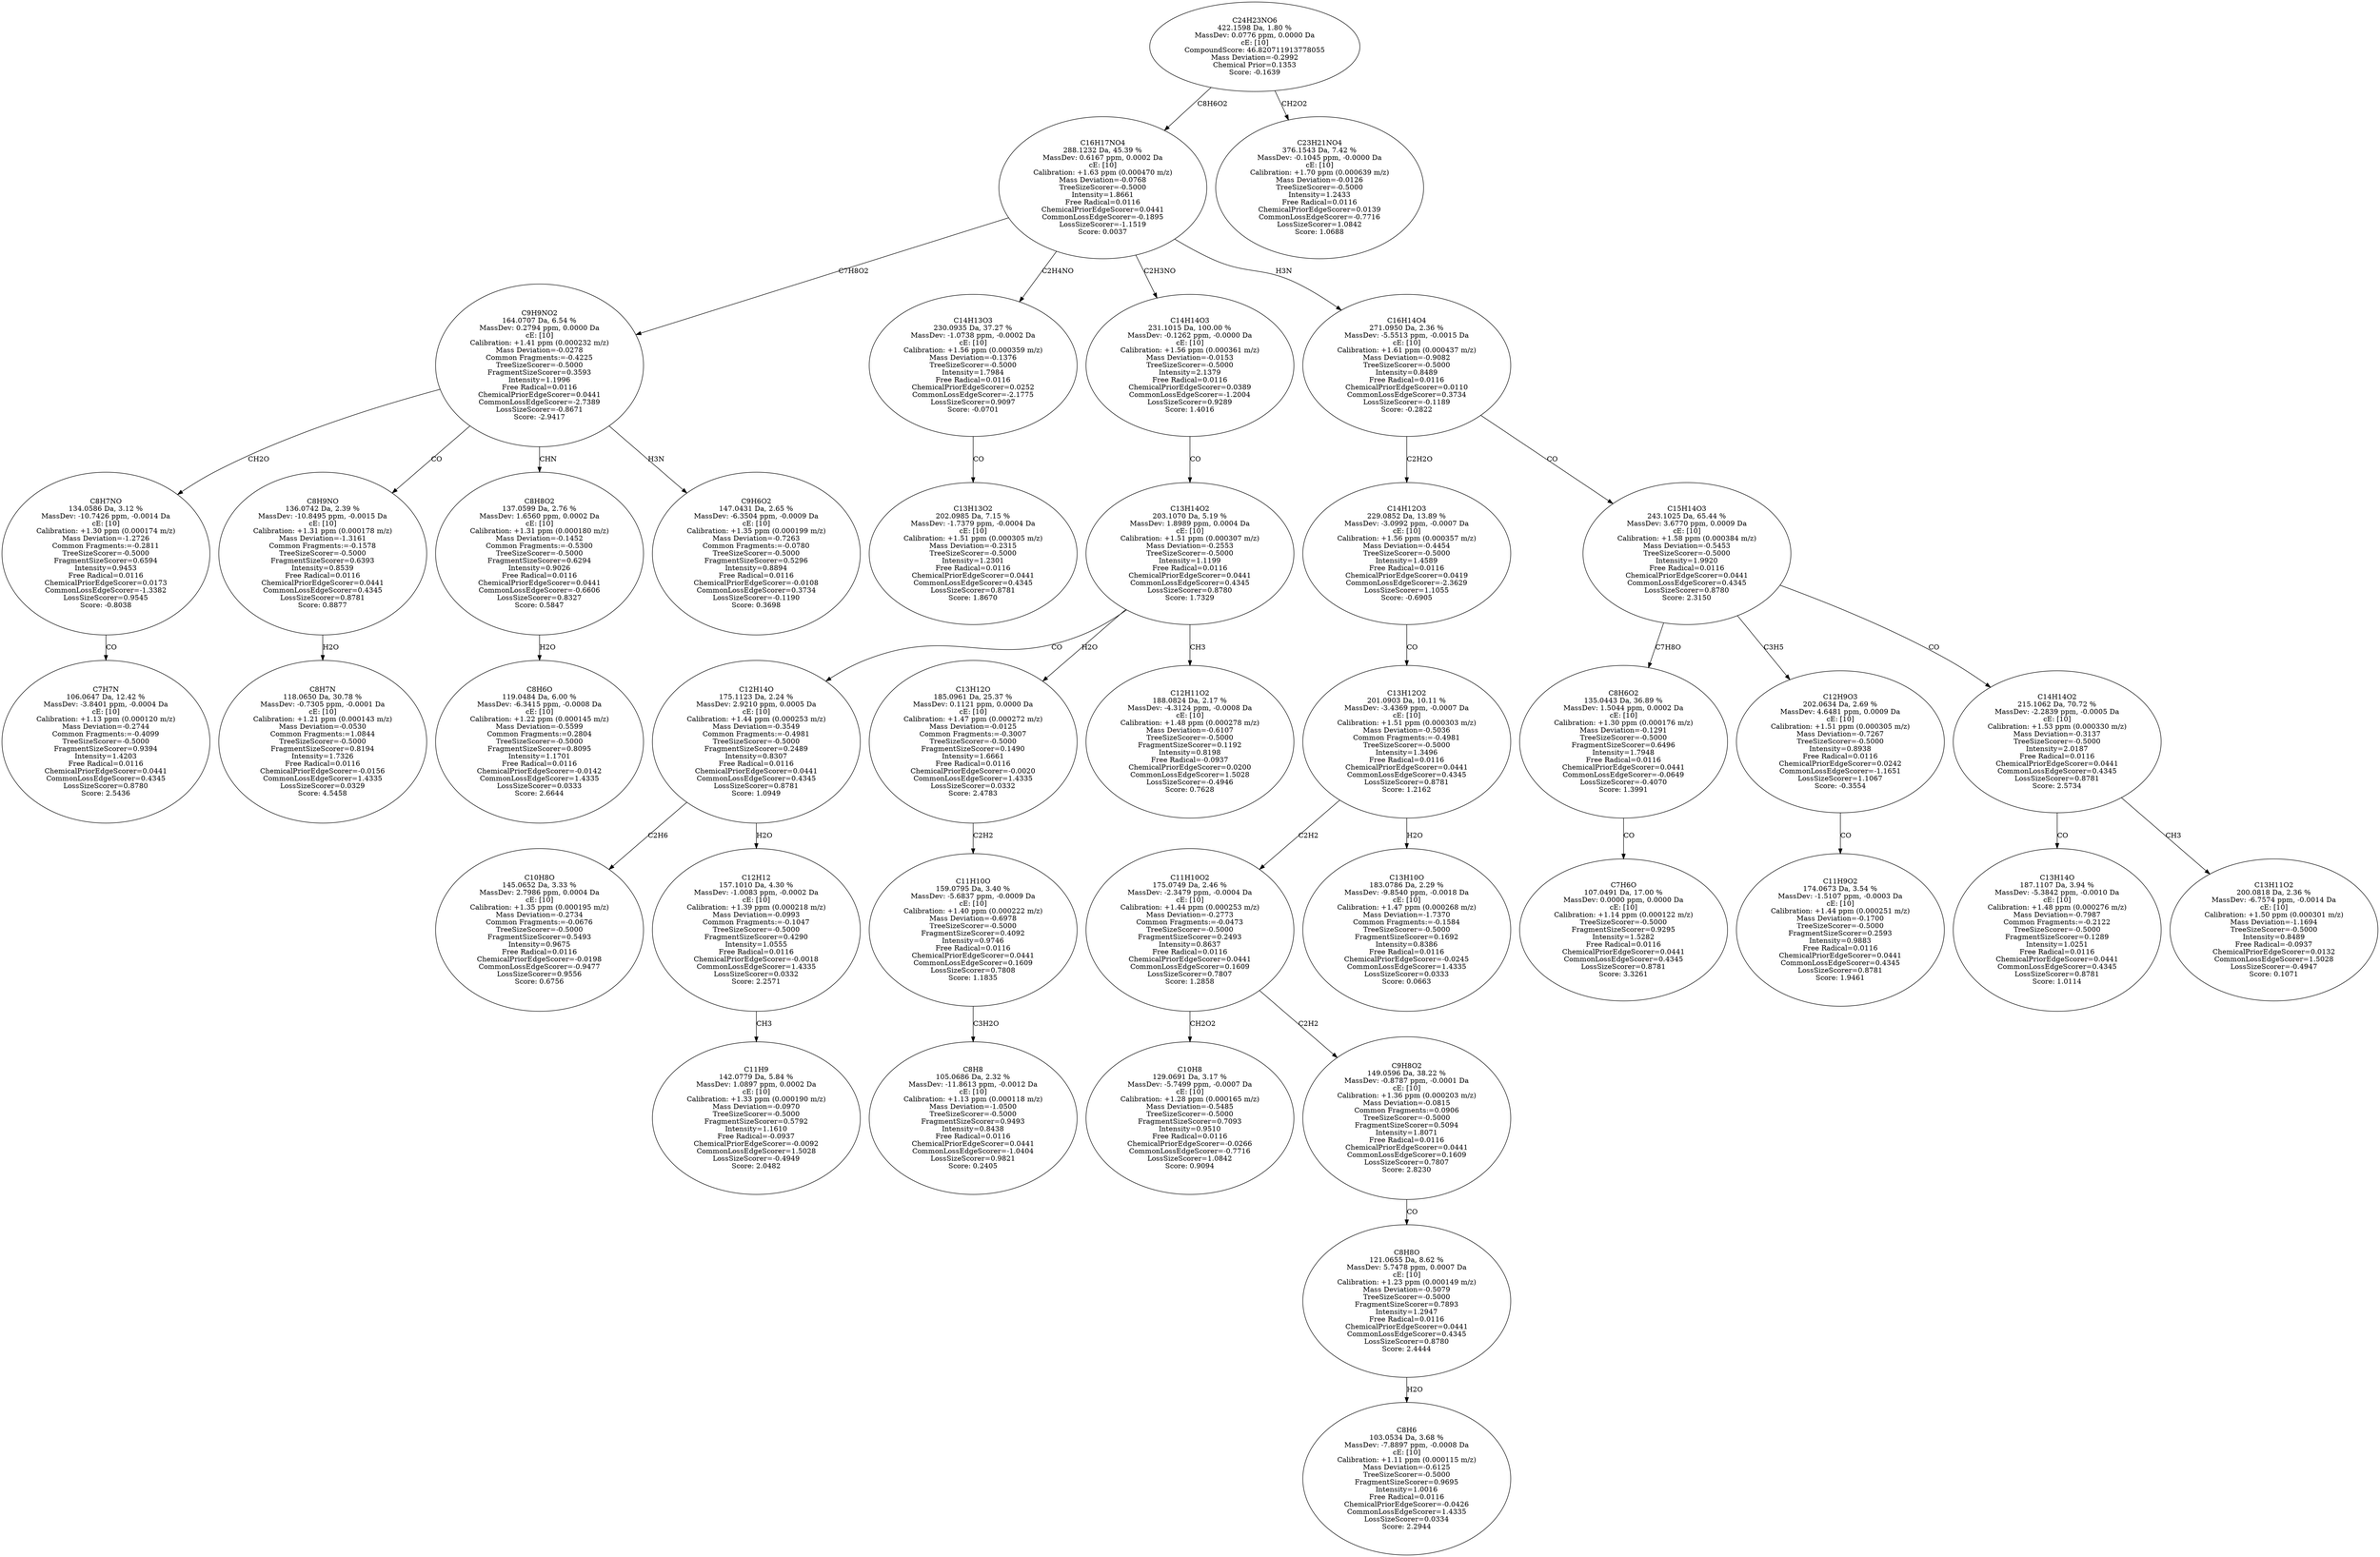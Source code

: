 strict digraph {
v1 [label="C7H7N\n106.0647 Da, 12.42 %\nMassDev: -3.8401 ppm, -0.0004 Da\ncE: [10]\nCalibration: +1.13 ppm (0.000120 m/z)\nMass Deviation=-0.2744\nCommon Fragments:=-0.4099\nTreeSizeScorer=-0.5000\nFragmentSizeScorer=0.9394\nIntensity=1.4203\nFree Radical=0.0116\nChemicalPriorEdgeScorer=0.0441\nCommonLossEdgeScorer=0.4345\nLossSizeScorer=0.8780\nScore: 2.5436"];
v2 [label="C8H7NO\n134.0586 Da, 3.12 %\nMassDev: -10.7426 ppm, -0.0014 Da\ncE: [10]\nCalibration: +1.30 ppm (0.000174 m/z)\nMass Deviation=-1.2726\nCommon Fragments:=-0.2811\nTreeSizeScorer=-0.5000\nFragmentSizeScorer=0.6594\nIntensity=0.9453\nFree Radical=0.0116\nChemicalPriorEdgeScorer=0.0173\nCommonLossEdgeScorer=-1.3382\nLossSizeScorer=0.9545\nScore: -0.8038"];
v3 [label="C8H7N\n118.0650 Da, 30.78 %\nMassDev: -0.7305 ppm, -0.0001 Da\ncE: [10]\nCalibration: +1.21 ppm (0.000143 m/z)\nMass Deviation=-0.0530\nCommon Fragments:=1.0844\nTreeSizeScorer=-0.5000\nFragmentSizeScorer=0.8194\nIntensity=1.7326\nFree Radical=0.0116\nChemicalPriorEdgeScorer=-0.0156\nCommonLossEdgeScorer=1.4335\nLossSizeScorer=0.0329\nScore: 4.5458"];
v4 [label="C8H9NO\n136.0742 Da, 2.39 %\nMassDev: -10.8495 ppm, -0.0015 Da\ncE: [10]\nCalibration: +1.31 ppm (0.000178 m/z)\nMass Deviation=-1.3161\nCommon Fragments:=-0.1578\nTreeSizeScorer=-0.5000\nFragmentSizeScorer=0.6393\nIntensity=0.8539\nFree Radical=0.0116\nChemicalPriorEdgeScorer=0.0441\nCommonLossEdgeScorer=0.4345\nLossSizeScorer=0.8781\nScore: 0.8877"];
v5 [label="C8H6O\n119.0484 Da, 6.00 %\nMassDev: -6.3415 ppm, -0.0008 Da\ncE: [10]\nCalibration: +1.22 ppm (0.000145 m/z)\nMass Deviation=-0.5599\nCommon Fragments:=0.2804\nTreeSizeScorer=-0.5000\nFragmentSizeScorer=0.8095\nIntensity=1.1701\nFree Radical=0.0116\nChemicalPriorEdgeScorer=-0.0142\nCommonLossEdgeScorer=1.4335\nLossSizeScorer=0.0333\nScore: 2.6644"];
v6 [label="C8H8O2\n137.0599 Da, 2.76 %\nMassDev: 1.6560 ppm, 0.0002 Da\ncE: [10]\nCalibration: +1.31 ppm (0.000180 m/z)\nMass Deviation=-0.1452\nCommon Fragments:=-0.5300\nTreeSizeScorer=-0.5000\nFragmentSizeScorer=0.6294\nIntensity=0.9026\nFree Radical=0.0116\nChemicalPriorEdgeScorer=0.0441\nCommonLossEdgeScorer=-0.6606\nLossSizeScorer=0.8327\nScore: 0.5847"];
v7 [label="C9H6O2\n147.0431 Da, 2.65 %\nMassDev: -6.3504 ppm, -0.0009 Da\ncE: [10]\nCalibration: +1.35 ppm (0.000199 m/z)\nMass Deviation=-0.7263\nCommon Fragments:=-0.0780\nTreeSizeScorer=-0.5000\nFragmentSizeScorer=0.5296\nIntensity=0.8894\nFree Radical=0.0116\nChemicalPriorEdgeScorer=-0.0108\nCommonLossEdgeScorer=0.3734\nLossSizeScorer=-0.1190\nScore: 0.3698"];
v8 [label="C9H9NO2\n164.0707 Da, 6.54 %\nMassDev: 0.2794 ppm, 0.0000 Da\ncE: [10]\nCalibration: +1.41 ppm (0.000232 m/z)\nMass Deviation=-0.0278\nCommon Fragments:=-0.4225\nTreeSizeScorer=-0.5000\nFragmentSizeScorer=0.3593\nIntensity=1.1996\nFree Radical=0.0116\nChemicalPriorEdgeScorer=0.0441\nCommonLossEdgeScorer=-2.7389\nLossSizeScorer=-0.8671\nScore: -2.9417"];
v9 [label="C13H13O2\n202.0985 Da, 7.15 %\nMassDev: -1.7379 ppm, -0.0004 Da\ncE: [10]\nCalibration: +1.51 ppm (0.000305 m/z)\nMass Deviation=-0.2315\nTreeSizeScorer=-0.5000\nIntensity=1.2301\nFree Radical=0.0116\nChemicalPriorEdgeScorer=0.0441\nCommonLossEdgeScorer=0.4345\nLossSizeScorer=0.8781\nScore: 1.8670"];
v10 [label="C14H13O3\n230.0935 Da, 37.27 %\nMassDev: -1.0738 ppm, -0.0002 Da\ncE: [10]\nCalibration: +1.56 ppm (0.000359 m/z)\nMass Deviation=-0.1376\nTreeSizeScorer=-0.5000\nIntensity=1.7984\nFree Radical=0.0116\nChemicalPriorEdgeScorer=0.0252\nCommonLossEdgeScorer=-2.1775\nLossSizeScorer=0.9097\nScore: -0.0701"];
v11 [label="C10H8O\n145.0652 Da, 3.33 %\nMassDev: 2.7986 ppm, 0.0004 Da\ncE: [10]\nCalibration: +1.35 ppm (0.000195 m/z)\nMass Deviation=-0.2734\nCommon Fragments:=-0.0676\nTreeSizeScorer=-0.5000\nFragmentSizeScorer=0.5493\nIntensity=0.9675\nFree Radical=0.0116\nChemicalPriorEdgeScorer=-0.0198\nCommonLossEdgeScorer=-0.9477\nLossSizeScorer=0.9556\nScore: 0.6756"];
v12 [label="C11H9\n142.0779 Da, 5.84 %\nMassDev: 1.0897 ppm, 0.0002 Da\ncE: [10]\nCalibration: +1.33 ppm (0.000190 m/z)\nMass Deviation=-0.0970\nTreeSizeScorer=-0.5000\nFragmentSizeScorer=0.5792\nIntensity=1.1610\nFree Radical=-0.0937\nChemicalPriorEdgeScorer=-0.0092\nCommonLossEdgeScorer=1.5028\nLossSizeScorer=-0.4949\nScore: 2.0482"];
v13 [label="C12H12\n157.1010 Da, 4.30 %\nMassDev: -1.0083 ppm, -0.0002 Da\ncE: [10]\nCalibration: +1.39 ppm (0.000218 m/z)\nMass Deviation=-0.0993\nCommon Fragments:=-0.1047\nTreeSizeScorer=-0.5000\nFragmentSizeScorer=0.4290\nIntensity=1.0555\nFree Radical=0.0116\nChemicalPriorEdgeScorer=-0.0018\nCommonLossEdgeScorer=1.4335\nLossSizeScorer=0.0332\nScore: 2.2571"];
v14 [label="C12H14O\n175.1123 Da, 2.24 %\nMassDev: 2.9210 ppm, 0.0005 Da\ncE: [10]\nCalibration: +1.44 ppm (0.000253 m/z)\nMass Deviation=-0.3549\nCommon Fragments:=-0.4981\nTreeSizeScorer=-0.5000\nFragmentSizeScorer=0.2489\nIntensity=0.8307\nFree Radical=0.0116\nChemicalPriorEdgeScorer=0.0441\nCommonLossEdgeScorer=0.4345\nLossSizeScorer=0.8781\nScore: 1.0949"];
v15 [label="C8H8\n105.0686 Da, 2.32 %\nMassDev: -11.8613 ppm, -0.0012 Da\ncE: [10]\nCalibration: +1.13 ppm (0.000118 m/z)\nMass Deviation=-1.0500\nTreeSizeScorer=-0.5000\nFragmentSizeScorer=0.9493\nIntensity=0.8438\nFree Radical=0.0116\nChemicalPriorEdgeScorer=0.0441\nCommonLossEdgeScorer=-1.0404\nLossSizeScorer=0.9821\nScore: 0.2405"];
v16 [label="C11H10O\n159.0795 Da, 3.40 %\nMassDev: -5.6837 ppm, -0.0009 Da\ncE: [10]\nCalibration: +1.40 ppm (0.000222 m/z)\nMass Deviation=-0.6978\nTreeSizeScorer=-0.5000\nFragmentSizeScorer=0.4092\nIntensity=0.9746\nFree Radical=0.0116\nChemicalPriorEdgeScorer=0.0441\nCommonLossEdgeScorer=0.1609\nLossSizeScorer=0.7808\nScore: 1.1835"];
v17 [label="C13H12O\n185.0961 Da, 25.37 %\nMassDev: 0.1121 ppm, 0.0000 Da\ncE: [10]\nCalibration: +1.47 ppm (0.000272 m/z)\nMass Deviation=-0.0125\nCommon Fragments:=-0.3007\nTreeSizeScorer=-0.5000\nFragmentSizeScorer=0.1490\nIntensity=1.6661\nFree Radical=0.0116\nChemicalPriorEdgeScorer=-0.0020\nCommonLossEdgeScorer=1.4335\nLossSizeScorer=0.0332\nScore: 2.4783"];
v18 [label="C12H11O2\n188.0824 Da, 2.17 %\nMassDev: -4.3124 ppm, -0.0008 Da\ncE: [10]\nCalibration: +1.48 ppm (0.000278 m/z)\nMass Deviation=-0.6107\nTreeSizeScorer=-0.5000\nFragmentSizeScorer=0.1192\nIntensity=0.8198\nFree Radical=-0.0937\nChemicalPriorEdgeScorer=0.0200\nCommonLossEdgeScorer=1.5028\nLossSizeScorer=-0.4946\nScore: 0.7628"];
v19 [label="C13H14O2\n203.1070 Da, 5.19 %\nMassDev: 1.8989 ppm, 0.0004 Da\ncE: [10]\nCalibration: +1.51 ppm (0.000307 m/z)\nMass Deviation=-0.2553\nTreeSizeScorer=-0.5000\nIntensity=1.1199\nFree Radical=0.0116\nChemicalPriorEdgeScorer=0.0441\nCommonLossEdgeScorer=0.4345\nLossSizeScorer=0.8780\nScore: 1.7329"];
v20 [label="C14H14O3\n231.1015 Da, 100.00 %\nMassDev: -0.1262 ppm, -0.0000 Da\ncE: [10]\nCalibration: +1.56 ppm (0.000361 m/z)\nMass Deviation=-0.0153\nTreeSizeScorer=-0.5000\nIntensity=2.1379\nFree Radical=0.0116\nChemicalPriorEdgeScorer=0.0389\nCommonLossEdgeScorer=-1.2004\nLossSizeScorer=0.9289\nScore: 1.4016"];
v21 [label="C10H8\n129.0691 Da, 3.17 %\nMassDev: -5.7499 ppm, -0.0007 Da\ncE: [10]\nCalibration: +1.28 ppm (0.000165 m/z)\nMass Deviation=-0.5485\nTreeSizeScorer=-0.5000\nFragmentSizeScorer=0.7093\nIntensity=0.9510\nFree Radical=0.0116\nChemicalPriorEdgeScorer=-0.0266\nCommonLossEdgeScorer=-0.7716\nLossSizeScorer=1.0842\nScore: 0.9094"];
v22 [label="C8H6\n103.0534 Da, 3.68 %\nMassDev: -7.8897 ppm, -0.0008 Da\ncE: [10]\nCalibration: +1.11 ppm (0.000115 m/z)\nMass Deviation=-0.6125\nTreeSizeScorer=-0.5000\nFragmentSizeScorer=0.9695\nIntensity=1.0016\nFree Radical=0.0116\nChemicalPriorEdgeScorer=-0.0426\nCommonLossEdgeScorer=1.4335\nLossSizeScorer=0.0334\nScore: 2.2944"];
v23 [label="C8H8O\n121.0655 Da, 8.62 %\nMassDev: 5.7478 ppm, 0.0007 Da\ncE: [10]\nCalibration: +1.23 ppm (0.000149 m/z)\nMass Deviation=-0.5079\nTreeSizeScorer=-0.5000\nFragmentSizeScorer=0.7893\nIntensity=1.2947\nFree Radical=0.0116\nChemicalPriorEdgeScorer=0.0441\nCommonLossEdgeScorer=0.4345\nLossSizeScorer=0.8780\nScore: 2.4444"];
v24 [label="C9H8O2\n149.0596 Da, 38.22 %\nMassDev: -0.8787 ppm, -0.0001 Da\ncE: [10]\nCalibration: +1.36 ppm (0.000203 m/z)\nMass Deviation=-0.0815\nCommon Fragments:=0.0906\nTreeSizeScorer=-0.5000\nFragmentSizeScorer=0.5094\nIntensity=1.8071\nFree Radical=0.0116\nChemicalPriorEdgeScorer=0.0441\nCommonLossEdgeScorer=0.1609\nLossSizeScorer=0.7807\nScore: 2.8230"];
v25 [label="C11H10O2\n175.0749 Da, 2.46 %\nMassDev: -2.3479 ppm, -0.0004 Da\ncE: [10]\nCalibration: +1.44 ppm (0.000253 m/z)\nMass Deviation=-0.2773\nCommon Fragments:=-0.0473\nTreeSizeScorer=-0.5000\nFragmentSizeScorer=0.2493\nIntensity=0.8637\nFree Radical=0.0116\nChemicalPriorEdgeScorer=0.0441\nCommonLossEdgeScorer=0.1609\nLossSizeScorer=0.7807\nScore: 1.2858"];
v26 [label="C13H10O\n183.0786 Da, 2.29 %\nMassDev: -9.8540 ppm, -0.0018 Da\ncE: [10]\nCalibration: +1.47 ppm (0.000268 m/z)\nMass Deviation=-1.7370\nCommon Fragments:=-0.1584\nTreeSizeScorer=-0.5000\nFragmentSizeScorer=0.1692\nIntensity=0.8386\nFree Radical=0.0116\nChemicalPriorEdgeScorer=-0.0245\nCommonLossEdgeScorer=1.4335\nLossSizeScorer=0.0333\nScore: 0.0663"];
v27 [label="C13H12O2\n201.0903 Da, 10.11 %\nMassDev: -3.4369 ppm, -0.0007 Da\ncE: [10]\nCalibration: +1.51 ppm (0.000303 m/z)\nMass Deviation=-0.5036\nCommon Fragments:=-0.4981\nTreeSizeScorer=-0.5000\nIntensity=1.3496\nFree Radical=0.0116\nChemicalPriorEdgeScorer=0.0441\nCommonLossEdgeScorer=0.4345\nLossSizeScorer=0.8781\nScore: 1.2162"];
v28 [label="C14H12O3\n229.0852 Da, 13.89 %\nMassDev: -3.0992 ppm, -0.0007 Da\ncE: [10]\nCalibration: +1.56 ppm (0.000357 m/z)\nMass Deviation=-0.4454\nTreeSizeScorer=-0.5000\nIntensity=1.4589\nFree Radical=0.0116\nChemicalPriorEdgeScorer=0.0419\nCommonLossEdgeScorer=-2.3629\nLossSizeScorer=1.1055\nScore: -0.6905"];
v29 [label="C7H6O\n107.0491 Da, 17.00 %\nMassDev: 0.0000 ppm, 0.0000 Da\ncE: [10]\nCalibration: +1.14 ppm (0.000122 m/z)\nTreeSizeScorer=-0.5000\nFragmentSizeScorer=0.9295\nIntensity=1.5282\nFree Radical=0.0116\nChemicalPriorEdgeScorer=0.0441\nCommonLossEdgeScorer=0.4345\nLossSizeScorer=0.8781\nScore: 3.3261"];
v30 [label="C8H6O2\n135.0443 Da, 36.89 %\nMassDev: 1.5044 ppm, 0.0002 Da\ncE: [10]\nCalibration: +1.30 ppm (0.000176 m/z)\nMass Deviation=-0.1291\nTreeSizeScorer=-0.5000\nFragmentSizeScorer=0.6496\nIntensity=1.7948\nFree Radical=0.0116\nChemicalPriorEdgeScorer=0.0441\nCommonLossEdgeScorer=-0.0649\nLossSizeScorer=-0.4070\nScore: 1.3991"];
v31 [label="C11H9O2\n174.0673 Da, 3.54 %\nMassDev: -1.5107 ppm, -0.0003 Da\ncE: [10]\nCalibration: +1.44 ppm (0.000251 m/z)\nMass Deviation=-0.1700\nTreeSizeScorer=-0.5000\nFragmentSizeScorer=0.2593\nIntensity=0.9883\nFree Radical=0.0116\nChemicalPriorEdgeScorer=0.0441\nCommonLossEdgeScorer=0.4345\nLossSizeScorer=0.8781\nScore: 1.9461"];
v32 [label="C12H9O3\n202.0634 Da, 2.69 %\nMassDev: 4.6481 ppm, 0.0009 Da\ncE: [10]\nCalibration: +1.51 ppm (0.000305 m/z)\nMass Deviation=-0.7267\nTreeSizeScorer=-0.5000\nIntensity=0.8938\nFree Radical=0.0116\nChemicalPriorEdgeScorer=0.0242\nCommonLossEdgeScorer=-1.1651\nLossSizeScorer=1.1067\nScore: -0.3554"];
v33 [label="C13H14O\n187.1107 Da, 3.94 %\nMassDev: -5.3842 ppm, -0.0010 Da\ncE: [10]\nCalibration: +1.48 ppm (0.000276 m/z)\nMass Deviation=-0.7987\nCommon Fragments:=-0.2122\nTreeSizeScorer=-0.5000\nFragmentSizeScorer=0.1289\nIntensity=1.0251\nFree Radical=0.0116\nChemicalPriorEdgeScorer=0.0441\nCommonLossEdgeScorer=0.4345\nLossSizeScorer=0.8781\nScore: 1.0114"];
v34 [label="C13H11O2\n200.0818 Da, 2.36 %\nMassDev: -6.7574 ppm, -0.0014 Da\ncE: [10]\nCalibration: +1.50 ppm (0.000301 m/z)\nMass Deviation=-1.1694\nTreeSizeScorer=-0.5000\nIntensity=0.8489\nFree Radical=-0.0937\nChemicalPriorEdgeScorer=0.0132\nCommonLossEdgeScorer=1.5028\nLossSizeScorer=-0.4947\nScore: 0.1071"];
v35 [label="C14H14O2\n215.1062 Da, 70.72 %\nMassDev: -2.2839 ppm, -0.0005 Da\ncE: [10]\nCalibration: +1.53 ppm (0.000330 m/z)\nMass Deviation=-0.3137\nTreeSizeScorer=-0.5000\nIntensity=2.0187\nFree Radical=0.0116\nChemicalPriorEdgeScorer=0.0441\nCommonLossEdgeScorer=0.4345\nLossSizeScorer=0.8781\nScore: 2.5734"];
v36 [label="C15H14O3\n243.1025 Da, 65.44 %\nMassDev: 3.6770 ppm, 0.0009 Da\ncE: [10]\nCalibration: +1.58 ppm (0.000384 m/z)\nMass Deviation=-0.5453\nTreeSizeScorer=-0.5000\nIntensity=1.9920\nFree Radical=0.0116\nChemicalPriorEdgeScorer=0.0441\nCommonLossEdgeScorer=0.4345\nLossSizeScorer=0.8780\nScore: 2.3150"];
v37 [label="C16H14O4\n271.0950 Da, 2.36 %\nMassDev: -5.5513 ppm, -0.0015 Da\ncE: [10]\nCalibration: +1.61 ppm (0.000437 m/z)\nMass Deviation=-0.9082\nTreeSizeScorer=-0.5000\nIntensity=0.8489\nFree Radical=0.0116\nChemicalPriorEdgeScorer=0.0110\nCommonLossEdgeScorer=0.3734\nLossSizeScorer=-0.1189\nScore: -0.2822"];
v38 [label="C16H17NO4\n288.1232 Da, 45.39 %\nMassDev: 0.6167 ppm, 0.0002 Da\ncE: [10]\nCalibration: +1.63 ppm (0.000470 m/z)\nMass Deviation=-0.0768\nTreeSizeScorer=-0.5000\nIntensity=1.8661\nFree Radical=0.0116\nChemicalPriorEdgeScorer=0.0441\nCommonLossEdgeScorer=-0.1895\nLossSizeScorer=-1.1519\nScore: 0.0037"];
v39 [label="C23H21NO4\n376.1543 Da, 7.42 %\nMassDev: -0.1045 ppm, -0.0000 Da\ncE: [10]\nCalibration: +1.70 ppm (0.000639 m/z)\nMass Deviation=-0.0126\nTreeSizeScorer=-0.5000\nIntensity=1.2433\nFree Radical=0.0116\nChemicalPriorEdgeScorer=0.0139\nCommonLossEdgeScorer=-0.7716\nLossSizeScorer=1.0842\nScore: 1.0688"];
v40 [label="C24H23NO6\n422.1598 Da, 1.80 %\nMassDev: 0.0776 ppm, 0.0000 Da\ncE: [10]\nCompoundScore: 46.820711913778055\nMass Deviation=-0.2992\nChemical Prior=0.1353\nScore: -0.1639"];
v2 -> v1 [label="CO"];
v8 -> v2 [label="CH2O"];
v4 -> v3 [label="H2O"];
v8 -> v4 [label="CO"];
v6 -> v5 [label="H2O"];
v8 -> v6 [label="CHN"];
v8 -> v7 [label="H3N"];
v38 -> v8 [label="C7H8O2"];
v10 -> v9 [label="CO"];
v38 -> v10 [label="C2H4NO"];
v14 -> v11 [label="C2H6"];
v13 -> v12 [label="CH3"];
v14 -> v13 [label="H2O"];
v19 -> v14 [label="CO"];
v16 -> v15 [label="C3H2O"];
v17 -> v16 [label="C2H2"];
v19 -> v17 [label="H2O"];
v19 -> v18 [label="CH3"];
v20 -> v19 [label="CO"];
v38 -> v20 [label="C2H3NO"];
v25 -> v21 [label="CH2O2"];
v23 -> v22 [label="H2O"];
v24 -> v23 [label="CO"];
v25 -> v24 [label="C2H2"];
v27 -> v25 [label="C2H2"];
v27 -> v26 [label="H2O"];
v28 -> v27 [label="CO"];
v37 -> v28 [label="C2H2O"];
v30 -> v29 [label="CO"];
v36 -> v30 [label="C7H8O"];
v32 -> v31 [label="CO"];
v36 -> v32 [label="C3H5"];
v35 -> v33 [label="CO"];
v35 -> v34 [label="CH3"];
v36 -> v35 [label="CO"];
v37 -> v36 [label="CO"];
v38 -> v37 [label="H3N"];
v40 -> v38 [label="C8H6O2"];
v40 -> v39 [label="CH2O2"];
}